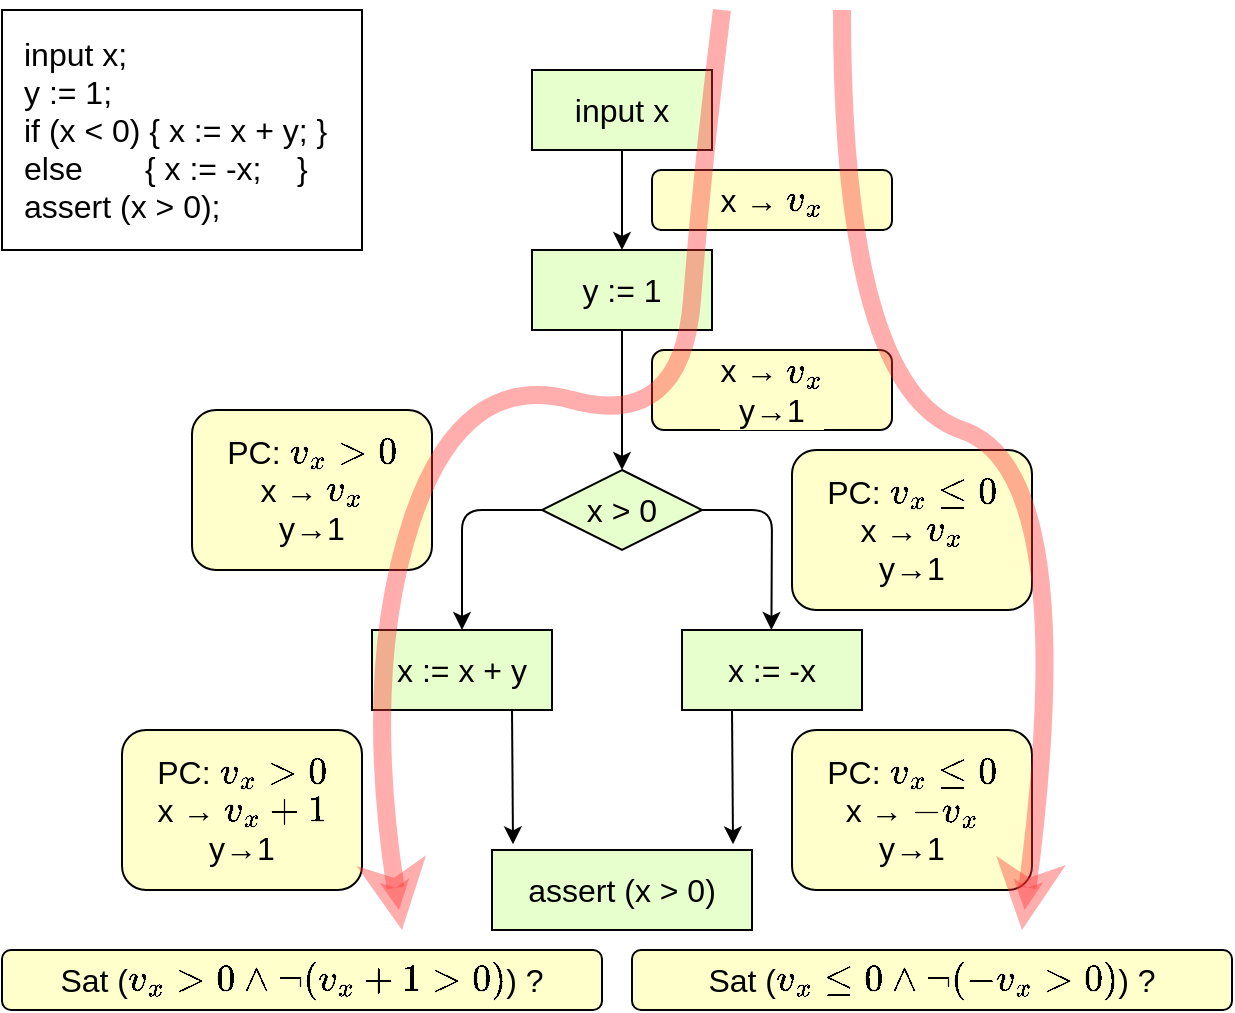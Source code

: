 <mxfile version="14.1.8" type="device"><diagram id="PFqYqUM6ezOVLxxscDsN" name="ページ1"><mxGraphModel dx="1991" dy="1222" grid="1" gridSize="10" guides="1" tooltips="1" connect="1" arrows="1" fold="1" page="1" pageScale="1" pageWidth="1600" pageHeight="900" math="1" shadow="0"><root><mxCell id="0"/><mxCell id="1" parent="0"/><mxCell id="GC-W7YwgRphfOdzYx5Pg-1" value="input x" style="rounded=0;whiteSpace=wrap;html=1;fontSize=16;fillColor=#E6FFCC;" vertex="1" parent="1"><mxGeometry x="995" y="280" width="90" height="40" as="geometry"/></mxCell><mxCell id="GC-W7YwgRphfOdzYx5Pg-2" value="x &amp;gt; 0" style="rhombus;whiteSpace=wrap;html=1;fontSize=16;fillColor=#E6FFCC;" vertex="1" parent="1"><mxGeometry x="1000" y="480" width="80" height="40" as="geometry"/></mxCell><mxCell id="GC-W7YwgRphfOdzYx5Pg-3" value="y := 1" style="rounded=0;whiteSpace=wrap;html=1;fontSize=16;fillColor=#E6FFCC;" vertex="1" parent="1"><mxGeometry x="995" y="370" width="90" height="40" as="geometry"/></mxCell><mxCell id="GC-W7YwgRphfOdzYx5Pg-4" value="x := x + y&lt;span style=&quot;color: rgba(0 , 0 , 0 , 0) ; font-family: monospace ; font-size: 0px&quot;&gt;%3CmxGraphModel%3E%3Croot%3E%3CmxCell%20id%3D%220%22%2F%3E%3CmxCell%20id%3D%221%22%20parent%3D%220%22%2F%3E%3CmxCell%20id%3D%222%22%20value%3D%22y%20%3A%3D%200%22%20style%3D%22rounded%3D0%3BwhiteSpace%3Dwrap%3Bhtml%3D1%3BfontSize%3D16%3B%22%20vertex%3D%221%22%20parent%3D%221%22%3E%3CmxGeometry%20x%3D%22340%22%20y%3D%22360%22%20width%3D%2290%22%20height%3D%2240%22%20as%3D%22geometry%22%2F%3E%3C%2FmxCell%3E%3C%2Froot%3E%3C%2FmxGraphModel%3E&lt;/span&gt;" style="rounded=0;whiteSpace=wrap;html=1;fontSize=16;fillColor=#E6FFCC;" vertex="1" parent="1"><mxGeometry x="915" y="560" width="90" height="40" as="geometry"/></mxCell><mxCell id="GC-W7YwgRphfOdzYx5Pg-5" value="x := -x" style="rounded=0;whiteSpace=wrap;html=1;fontSize=16;fillColor=#E6FFCC;" vertex="1" parent="1"><mxGeometry x="1070" y="560" width="90" height="40" as="geometry"/></mxCell><mxCell id="GC-W7YwgRphfOdzYx5Pg-6" value="assert (x &amp;gt; 0)" style="rounded=0;whiteSpace=wrap;html=1;fontSize=16;fillColor=#E6FFCC;" vertex="1" parent="1"><mxGeometry x="975" y="670" width="130" height="40" as="geometry"/></mxCell><mxCell id="GC-W7YwgRphfOdzYx5Pg-7" value="x → `v_x`" style="rounded=1;whiteSpace=wrap;html=1;fontSize=16;labelBackgroundColor=#FFFFCC;fillColor=#FFFFCC;" vertex="1" parent="1"><mxGeometry x="1055" y="330" width="120" height="30" as="geometry"/></mxCell><mxCell id="GC-W7YwgRphfOdzYx5Pg-8" value="x → `v_x`&lt;br&gt;y→1" style="rounded=1;whiteSpace=wrap;html=1;fontSize=16;labelBackgroundColor=#FFFFCC;fillColor=#FFFFCC;" vertex="1" parent="1"><mxGeometry x="1055" y="420" width="120" height="40" as="geometry"/></mxCell><mxCell id="GC-W7YwgRphfOdzYx5Pg-9" value="PC: `v_x &amp;gt; 0`&lt;br&gt;x → `v_x`&lt;br&gt;y→1" style="rounded=1;whiteSpace=wrap;html=1;fontSize=16;labelBackgroundColor=#FFFFCC;fillColor=#FFFFCC;" vertex="1" parent="1"><mxGeometry x="825" y="450" width="120" height="80" as="geometry"/></mxCell><mxCell id="GC-W7YwgRphfOdzYx5Pg-10" value="PC: `v_x \leq 0`&lt;br&gt;x → `v_x`&lt;br&gt;y→1" style="rounded=1;whiteSpace=wrap;html=1;fontSize=16;labelBackgroundColor=#FFFFCC;fillColor=#FFFFCC;" vertex="1" parent="1"><mxGeometry x="1125" y="470" width="120" height="80" as="geometry"/></mxCell><mxCell id="GC-W7YwgRphfOdzYx5Pg-12" value="PC: `v_x \leq 0`&lt;br&gt;x → `-v_x`&lt;br&gt;y→1" style="rounded=1;whiteSpace=wrap;html=1;fontSize=16;labelBackgroundColor=#FFFFCC;fillColor=#FFFFCC;" vertex="1" parent="1"><mxGeometry x="1125" y="610" width="120" height="80" as="geometry"/></mxCell><mxCell id="GC-W7YwgRphfOdzYx5Pg-13" value="PC: `v_x &amp;gt; 0`&lt;br&gt;x → `v_x + 1`&lt;br&gt;y→1" style="rounded=1;whiteSpace=wrap;html=1;fontSize=16;labelBackgroundColor=#FFFFCC;fillColor=#FFFFCC;" vertex="1" parent="1"><mxGeometry x="790" y="610" width="120" height="80" as="geometry"/></mxCell><mxCell id="GC-W7YwgRphfOdzYx5Pg-14" value="Sat (`v_x &amp;gt; 0 \wedge \neg(v_x + 1 &amp;gt; 0)`) ?" style="rounded=1;whiteSpace=wrap;html=1;fontSize=16;labelBackgroundColor=none;fillColor=#FFFFCC;" vertex="1" parent="1"><mxGeometry x="730" y="720" width="300" height="30" as="geometry"/></mxCell><mxCell id="GC-W7YwgRphfOdzYx5Pg-15" value="Sat (`v_x \leq 0 \wedge \neg(-v_x &amp;gt; 0)`) ?" style="rounded=1;whiteSpace=wrap;html=1;fontSize=16;labelBackgroundColor=none;fillColor=#FFFFCC;" vertex="1" parent="1"><mxGeometry x="1045" y="720" width="300" height="30" as="geometry"/></mxCell><mxCell id="GC-W7YwgRphfOdzYx5Pg-16" value="" style="endArrow=classic;html=1;fontSize=16;exitX=0.5;exitY=1;exitDx=0;exitDy=0;entryX=0.5;entryY=0;entryDx=0;entryDy=0;" edge="1" parent="1" source="GC-W7YwgRphfOdzYx5Pg-1" target="GC-W7YwgRphfOdzYx5Pg-3"><mxGeometry width="50" height="50" relative="1" as="geometry"><mxPoint x="1255" y="560" as="sourcePoint"/><mxPoint x="1305" y="510" as="targetPoint"/></mxGeometry></mxCell><mxCell id="GC-W7YwgRphfOdzYx5Pg-17" value="" style="endArrow=classic;html=1;fontSize=16;exitX=0.5;exitY=1;exitDx=0;exitDy=0;entryX=0.5;entryY=0;entryDx=0;entryDy=0;" edge="1" parent="1" source="GC-W7YwgRphfOdzYx5Pg-3" target="GC-W7YwgRphfOdzYx5Pg-2"><mxGeometry width="50" height="50" relative="1" as="geometry"><mxPoint x="1050" y="330" as="sourcePoint"/><mxPoint x="1050" y="380" as="targetPoint"/></mxGeometry></mxCell><mxCell id="GC-W7YwgRphfOdzYx5Pg-19" value="" style="endArrow=classic;html=1;fontSize=16;entryX=0.5;entryY=0;entryDx=0;entryDy=0;exitX=1;exitY=0.5;exitDx=0;exitDy=0;" edge="1" parent="1" source="GC-W7YwgRphfOdzYx5Pg-2"><mxGeometry width="50" height="50" relative="1" as="geometry"><mxPoint x="1114.71" y="500" as="sourcePoint"/><mxPoint x="1114.71" y="560" as="targetPoint"/><Array as="points"><mxPoint x="1115" y="500"/></Array></mxGeometry></mxCell><mxCell id="GC-W7YwgRphfOdzYx5Pg-20" value="" style="endArrow=classic;html=1;fontSize=16;entryX=0.927;entryY=-0.071;entryDx=0;entryDy=0;entryPerimeter=0;" edge="1" parent="1" target="GC-W7YwgRphfOdzYx5Pg-6"><mxGeometry width="50" height="50" relative="1" as="geometry"><mxPoint x="1095.0" y="600" as="sourcePoint"/><mxPoint x="1095.0" y="660" as="targetPoint"/></mxGeometry></mxCell><mxCell id="GC-W7YwgRphfOdzYx5Pg-21" value="" style="endArrow=classic;html=1;fontSize=16;entryX=0.927;entryY=-0.071;entryDx=0;entryDy=0;entryPerimeter=0;" edge="1" parent="1"><mxGeometry width="50" height="50" relative="1" as="geometry"><mxPoint x="985.0" y="600" as="sourcePoint"/><mxPoint x="985.51" y="667.16" as="targetPoint"/></mxGeometry></mxCell><mxCell id="GC-W7YwgRphfOdzYx5Pg-23" value="" style="endArrow=classic;html=1;fontSize=16;entryX=0.5;entryY=0;entryDx=0;entryDy=0;" edge="1" parent="1" target="GC-W7YwgRphfOdzYx5Pg-4"><mxGeometry width="50" height="50" relative="1" as="geometry"><mxPoint x="1000" y="500" as="sourcePoint"/><mxPoint x="1000" y="560" as="targetPoint"/><Array as="points"><mxPoint x="960" y="500"/></Array></mxGeometry></mxCell><mxCell id="GC-W7YwgRphfOdzYx5Pg-24" value="&lt;div&gt;input x;&lt;/div&gt;&lt;div&gt;y := 1;&lt;/div&gt;&lt;div&gt;if (x &amp;lt; 0) { x := x + y; }&amp;nbsp;&lt;/div&gt;&lt;div&gt;else&amp;nbsp; &amp;nbsp; &amp;nbsp; &amp;nbsp;{ x := -x;&amp;nbsp; &amp;nbsp; }&lt;/div&gt;&lt;div&gt;assert (x &amp;gt; 0);&lt;/div&gt;" style="rounded=0;whiteSpace=wrap;html=1;labelBackgroundColor=none;fontSize=16;fillColor=#FFFFFF;align=left;spacingLeft=9;" vertex="1" parent="1"><mxGeometry x="730" y="250" width="180" height="120" as="geometry"/></mxCell><mxCell id="GC-W7YwgRphfOdzYx5Pg-25" value="" style="curved=1;endArrow=classic;html=1;fontSize=16;strokeWidth=9;opacity=40;strokeColor=#FF3333;" edge="1" parent="1"><mxGeometry width="50" height="50" relative="1" as="geometry"><mxPoint x="1150" y="250" as="sourcePoint"/><mxPoint x="1240" y="710" as="targetPoint"/><Array as="points"><mxPoint x="1150" y="250"/><mxPoint x="1150" y="440"/><mxPoint x="1270" y="480"/></Array></mxGeometry></mxCell><mxCell id="GC-W7YwgRphfOdzYx5Pg-26" value="" style="curved=1;endArrow=classic;html=1;fontSize=16;strokeWidth=9;opacity=40;strokeColor=#FF3333;" edge="1" parent="1"><mxGeometry width="50" height="50" relative="1" as="geometry"><mxPoint x="1090" y="250" as="sourcePoint"/><mxPoint x="930" y="710" as="targetPoint"/><Array as="points"><mxPoint x="1080" y="330"/><mxPoint x="1070" y="460"/><mxPoint x="960" y="430"/><mxPoint x="910" y="580"/></Array></mxGeometry></mxCell></root></mxGraphModel></diagram></mxfile>